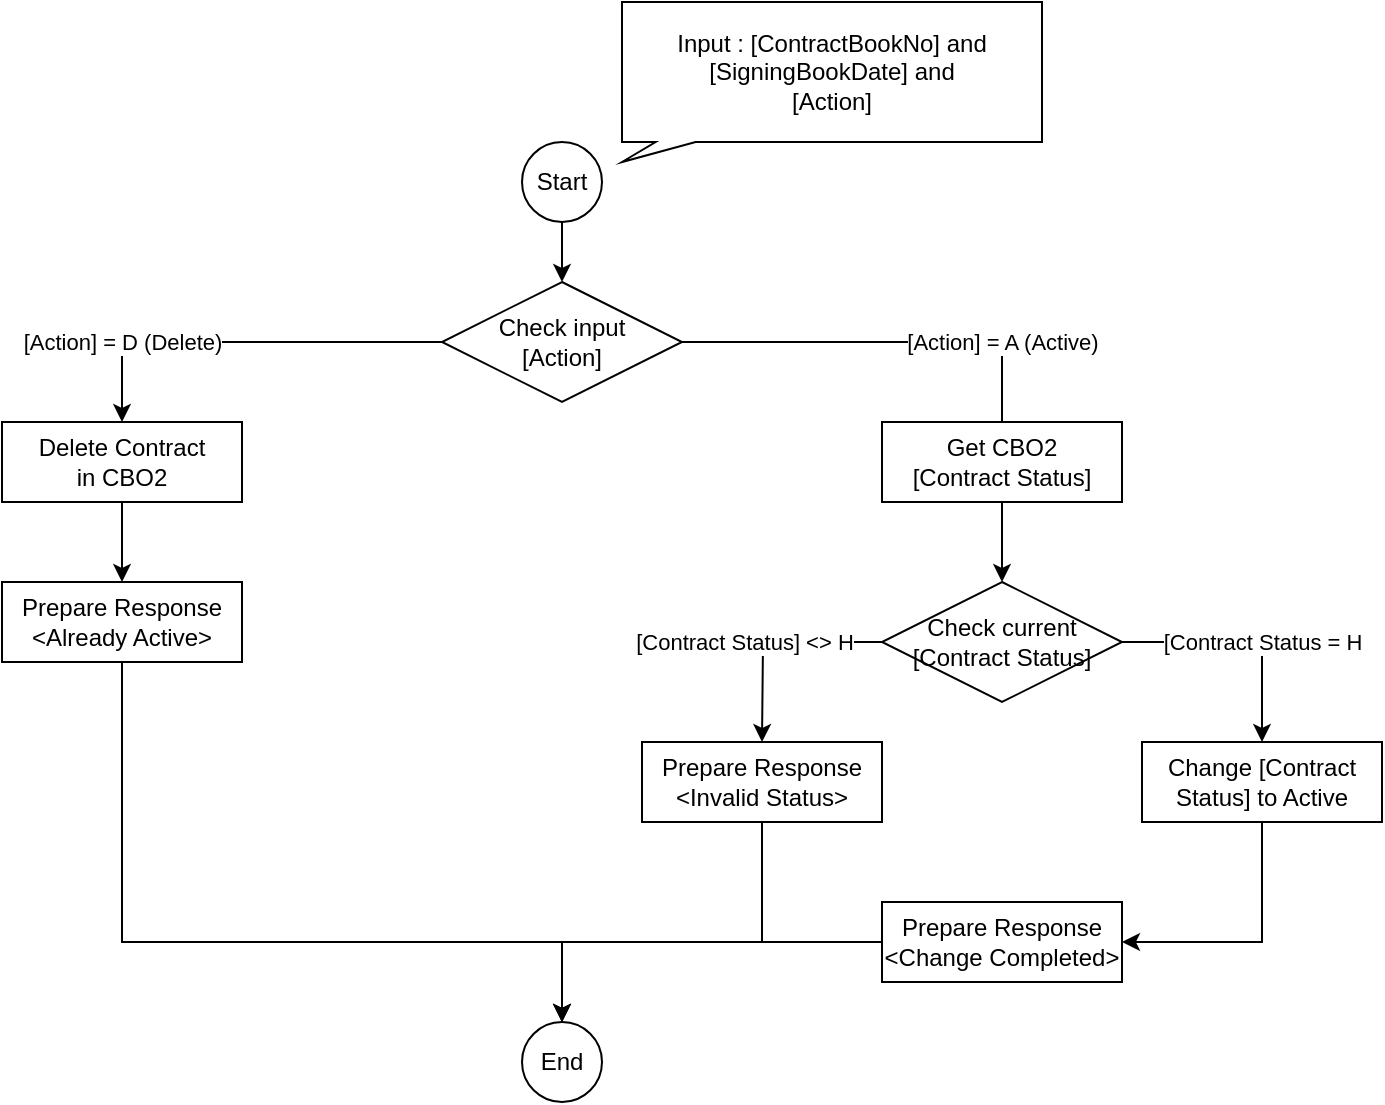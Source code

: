<mxfile version="14.8.1" type="github">
  <diagram id="jYqp2qBs8sM30BliY4hZ" name="Page-1">
    <mxGraphModel dx="1635" dy="866" grid="1" gridSize="10" guides="1" tooltips="1" connect="1" arrows="1" fold="1" page="1" pageScale="1" pageWidth="850" pageHeight="1100" math="0" shadow="0">
      <root>
        <mxCell id="0" />
        <mxCell id="1" parent="0" />
        <mxCell id="HSLvqPg6c1Dx9d9vvpHx-1" value="Start" style="ellipse;whiteSpace=wrap;html=1;aspect=fixed;" vertex="1" parent="1">
          <mxGeometry x="360" y="80" width="40" height="40" as="geometry" />
        </mxCell>
        <mxCell id="HSLvqPg6c1Dx9d9vvpHx-9" value="[Action] = D (Delete)" style="edgeStyle=orthogonalEdgeStyle;rounded=0;orthogonalLoop=1;jettySize=auto;html=1;exitX=0;exitY=0.5;exitDx=0;exitDy=0;" edge="1" parent="1" source="HSLvqPg6c1Dx9d9vvpHx-4" target="HSLvqPg6c1Dx9d9vvpHx-8">
          <mxGeometry x="0.6" relative="1" as="geometry">
            <mxPoint as="offset" />
          </mxGeometry>
        </mxCell>
        <mxCell id="HSLvqPg6c1Dx9d9vvpHx-4" value="Check input&lt;br&gt;[Action]" style="rhombus;whiteSpace=wrap;html=1;" vertex="1" parent="1">
          <mxGeometry x="320" y="150" width="120" height="60" as="geometry" />
        </mxCell>
        <mxCell id="HSLvqPg6c1Dx9d9vvpHx-5" value="" style="edgeStyle=orthogonalEdgeStyle;rounded=0;orthogonalLoop=1;jettySize=auto;html=1;exitX=0.5;exitY=1;exitDx=0;exitDy=0;entryX=0.5;entryY=0;entryDx=0;entryDy=0;endArrow=classic;endFill=1;" edge="1" parent="1" source="HSLvqPg6c1Dx9d9vvpHx-1" target="HSLvqPg6c1Dx9d9vvpHx-4">
          <mxGeometry relative="1" as="geometry">
            <mxPoint x="380" y="120" as="sourcePoint" />
            <mxPoint x="380" y="280" as="targetPoint" />
          </mxGeometry>
        </mxCell>
        <mxCell id="HSLvqPg6c1Dx9d9vvpHx-29" style="edgeStyle=orthogonalEdgeStyle;rounded=0;orthogonalLoop=1;jettySize=auto;html=1;exitX=0.5;exitY=1;exitDx=0;exitDy=0;entryX=0.5;entryY=0;entryDx=0;entryDy=0;endArrow=classic;endFill=1;" edge="1" parent="1" source="HSLvqPg6c1Dx9d9vvpHx-6" target="HSLvqPg6c1Dx9d9vvpHx-19">
          <mxGeometry relative="1" as="geometry">
            <Array as="points">
              <mxPoint x="480" y="480" />
              <mxPoint x="380" y="480" />
            </Array>
          </mxGeometry>
        </mxCell>
        <mxCell id="HSLvqPg6c1Dx9d9vvpHx-6" value="Prepare Response&lt;br&gt;&amp;lt;Invalid Status&amp;gt;" style="rounded=0;whiteSpace=wrap;html=1;" vertex="1" parent="1">
          <mxGeometry x="420" y="380" width="120" height="40" as="geometry" />
        </mxCell>
        <mxCell id="HSLvqPg6c1Dx9d9vvpHx-14" style="edgeStyle=orthogonalEdgeStyle;rounded=0;orthogonalLoop=1;jettySize=auto;html=1;exitX=0.5;exitY=1;exitDx=0;exitDy=0;entryX=0.5;entryY=0;entryDx=0;entryDy=0;" edge="1" parent="1" source="HSLvqPg6c1Dx9d9vvpHx-8" target="HSLvqPg6c1Dx9d9vvpHx-13">
          <mxGeometry relative="1" as="geometry" />
        </mxCell>
        <mxCell id="HSLvqPg6c1Dx9d9vvpHx-8" value="Delete Contract&lt;br&gt;in CBO2" style="rounded=0;whiteSpace=wrap;html=1;" vertex="1" parent="1">
          <mxGeometry x="100" y="220" width="120" height="40" as="geometry" />
        </mxCell>
        <mxCell id="HSLvqPg6c1Dx9d9vvpHx-10" value="Input : [ContractBookNo] and [SigningBookDate] and&lt;br&gt;[Action]" style="shape=callout;whiteSpace=wrap;html=1;perimeter=calloutPerimeter;size=10;position=0.08;position2=0;" vertex="1" parent="1">
          <mxGeometry x="410" y="10" width="210" height="80" as="geometry" />
        </mxCell>
        <mxCell id="HSLvqPg6c1Dx9d9vvpHx-20" style="edgeStyle=orthogonalEdgeStyle;rounded=0;orthogonalLoop=1;jettySize=auto;html=1;exitX=0.5;exitY=1;exitDx=0;exitDy=0;endArrow=classic;endFill=1;" edge="1" parent="1" source="HSLvqPg6c1Dx9d9vvpHx-13" target="HSLvqPg6c1Dx9d9vvpHx-19">
          <mxGeometry relative="1" as="geometry">
            <Array as="points">
              <mxPoint x="160" y="480" />
              <mxPoint x="380" y="480" />
            </Array>
          </mxGeometry>
        </mxCell>
        <mxCell id="HSLvqPg6c1Dx9d9vvpHx-13" value="Prepare Response&lt;br&gt;&amp;lt;Already Active&amp;gt;" style="rounded=0;whiteSpace=wrap;html=1;" vertex="1" parent="1">
          <mxGeometry x="100" y="300" width="120" height="40" as="geometry" />
        </mxCell>
        <mxCell id="HSLvqPg6c1Dx9d9vvpHx-17" style="edgeStyle=orthogonalEdgeStyle;rounded=0;orthogonalLoop=1;jettySize=auto;html=1;exitX=0.5;exitY=1;exitDx=0;exitDy=0;entryX=0.5;entryY=0;entryDx=0;entryDy=0;endArrow=classic;endFill=1;" edge="1" parent="1" source="HSLvqPg6c1Dx9d9vvpHx-11" target="HSLvqPg6c1Dx9d9vvpHx-18">
          <mxGeometry relative="1" as="geometry" />
        </mxCell>
        <mxCell id="HSLvqPg6c1Dx9d9vvpHx-11" value="Get CBO2&lt;br&gt;[Contract Status]" style="rounded=0;whiteSpace=wrap;html=1;" vertex="1" parent="1">
          <mxGeometry x="540" y="220" width="120" height="40" as="geometry" />
        </mxCell>
        <mxCell id="HSLvqPg6c1Dx9d9vvpHx-15" value="" style="edgeStyle=orthogonalEdgeStyle;rounded=0;orthogonalLoop=1;jettySize=auto;html=1;exitX=1;exitY=0.5;exitDx=0;exitDy=0;endArrow=none;" edge="1" parent="1" source="HSLvqPg6c1Dx9d9vvpHx-4" target="HSLvqPg6c1Dx9d9vvpHx-11">
          <mxGeometry x="0.067" relative="1" as="geometry">
            <mxPoint x="440" y="180" as="sourcePoint" />
            <mxPoint x="600" y="320" as="targetPoint" />
            <mxPoint as="offset" />
          </mxGeometry>
        </mxCell>
        <mxCell id="HSLvqPg6c1Dx9d9vvpHx-16" value="[Action] = A (Active)" style="edgeLabel;html=1;align=center;verticalAlign=middle;resizable=0;points=[];" vertex="1" connectable="0" parent="HSLvqPg6c1Dx9d9vvpHx-15">
          <mxGeometry x="0.457" relative="1" as="geometry">
            <mxPoint x="14" as="offset" />
          </mxGeometry>
        </mxCell>
        <mxCell id="HSLvqPg6c1Dx9d9vvpHx-22" value="[Contract Status = H" style="edgeStyle=orthogonalEdgeStyle;rounded=0;orthogonalLoop=1;jettySize=auto;html=1;exitX=1;exitY=0.5;exitDx=0;exitDy=0;endArrow=classic;endFill=1;" edge="1" parent="1" source="HSLvqPg6c1Dx9d9vvpHx-18" target="HSLvqPg6c1Dx9d9vvpHx-21">
          <mxGeometry x="0.167" relative="1" as="geometry">
            <mxPoint as="offset" />
          </mxGeometry>
        </mxCell>
        <mxCell id="HSLvqPg6c1Dx9d9vvpHx-24" value="[Contract Status] &amp;lt;&amp;gt; H" style="edgeStyle=orthogonalEdgeStyle;rounded=0;orthogonalLoop=1;jettySize=auto;html=1;exitX=0;exitY=0.5;exitDx=0;exitDy=0;endArrow=classic;endFill=1;" edge="1" parent="1" source="HSLvqPg6c1Dx9d9vvpHx-18">
          <mxGeometry x="0.091" y="-10" relative="1" as="geometry">
            <mxPoint x="480" y="380" as="targetPoint" />
            <mxPoint as="offset" />
          </mxGeometry>
        </mxCell>
        <mxCell id="HSLvqPg6c1Dx9d9vvpHx-18" value="Check current&lt;br&gt;[Contract Status]" style="rhombus;whiteSpace=wrap;html=1;" vertex="1" parent="1">
          <mxGeometry x="540" y="300" width="120" height="60" as="geometry" />
        </mxCell>
        <mxCell id="HSLvqPg6c1Dx9d9vvpHx-19" value="End" style="ellipse;whiteSpace=wrap;html=1;aspect=fixed;" vertex="1" parent="1">
          <mxGeometry x="360" y="520" width="40" height="40" as="geometry" />
        </mxCell>
        <mxCell id="HSLvqPg6c1Dx9d9vvpHx-27" style="edgeStyle=orthogonalEdgeStyle;rounded=0;orthogonalLoop=1;jettySize=auto;html=1;exitX=0.5;exitY=1;exitDx=0;exitDy=0;entryX=1;entryY=0.5;entryDx=0;entryDy=0;endArrow=classic;endFill=1;" edge="1" parent="1" source="HSLvqPg6c1Dx9d9vvpHx-21" target="HSLvqPg6c1Dx9d9vvpHx-26">
          <mxGeometry relative="1" as="geometry" />
        </mxCell>
        <mxCell id="HSLvqPg6c1Dx9d9vvpHx-21" value="Change [Contract Status] to Active" style="rounded=0;whiteSpace=wrap;html=1;" vertex="1" parent="1">
          <mxGeometry x="670" y="380" width="120" height="40" as="geometry" />
        </mxCell>
        <mxCell id="HSLvqPg6c1Dx9d9vvpHx-28" style="edgeStyle=orthogonalEdgeStyle;rounded=0;orthogonalLoop=1;jettySize=auto;html=1;exitX=0;exitY=0.5;exitDx=0;exitDy=0;entryX=0.5;entryY=0;entryDx=0;entryDy=0;endArrow=classic;endFill=1;" edge="1" parent="1" source="HSLvqPg6c1Dx9d9vvpHx-26" target="HSLvqPg6c1Dx9d9vvpHx-19">
          <mxGeometry relative="1" as="geometry" />
        </mxCell>
        <mxCell id="HSLvqPg6c1Dx9d9vvpHx-26" value="Prepare Response&lt;br&gt;&amp;lt;Change Completed&amp;gt;" style="rounded=0;whiteSpace=wrap;html=1;" vertex="1" parent="1">
          <mxGeometry x="540" y="460" width="120" height="40" as="geometry" />
        </mxCell>
      </root>
    </mxGraphModel>
  </diagram>
</mxfile>

